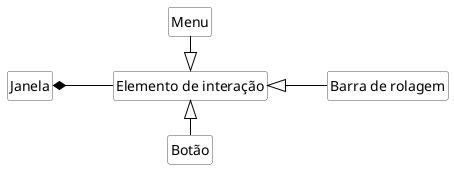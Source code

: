 @startuml mod01ima10
hide circle
hide methods
hide empty members

skinparam class {
    BackgroundColor White
    ArrowColor Black
    BorderColor #505050
}
skinparam linetype ortho
class "Janela" as o1
class "Elemento de interação" as o2
class "Botão" as o3
class "Menu" as o4
class "Barra de rolagem" as o5
o3 -left-|> o2
o4 -right-|> o2
o5 -up-|> o2
left to right direction
o1 *-- o2
@enduml